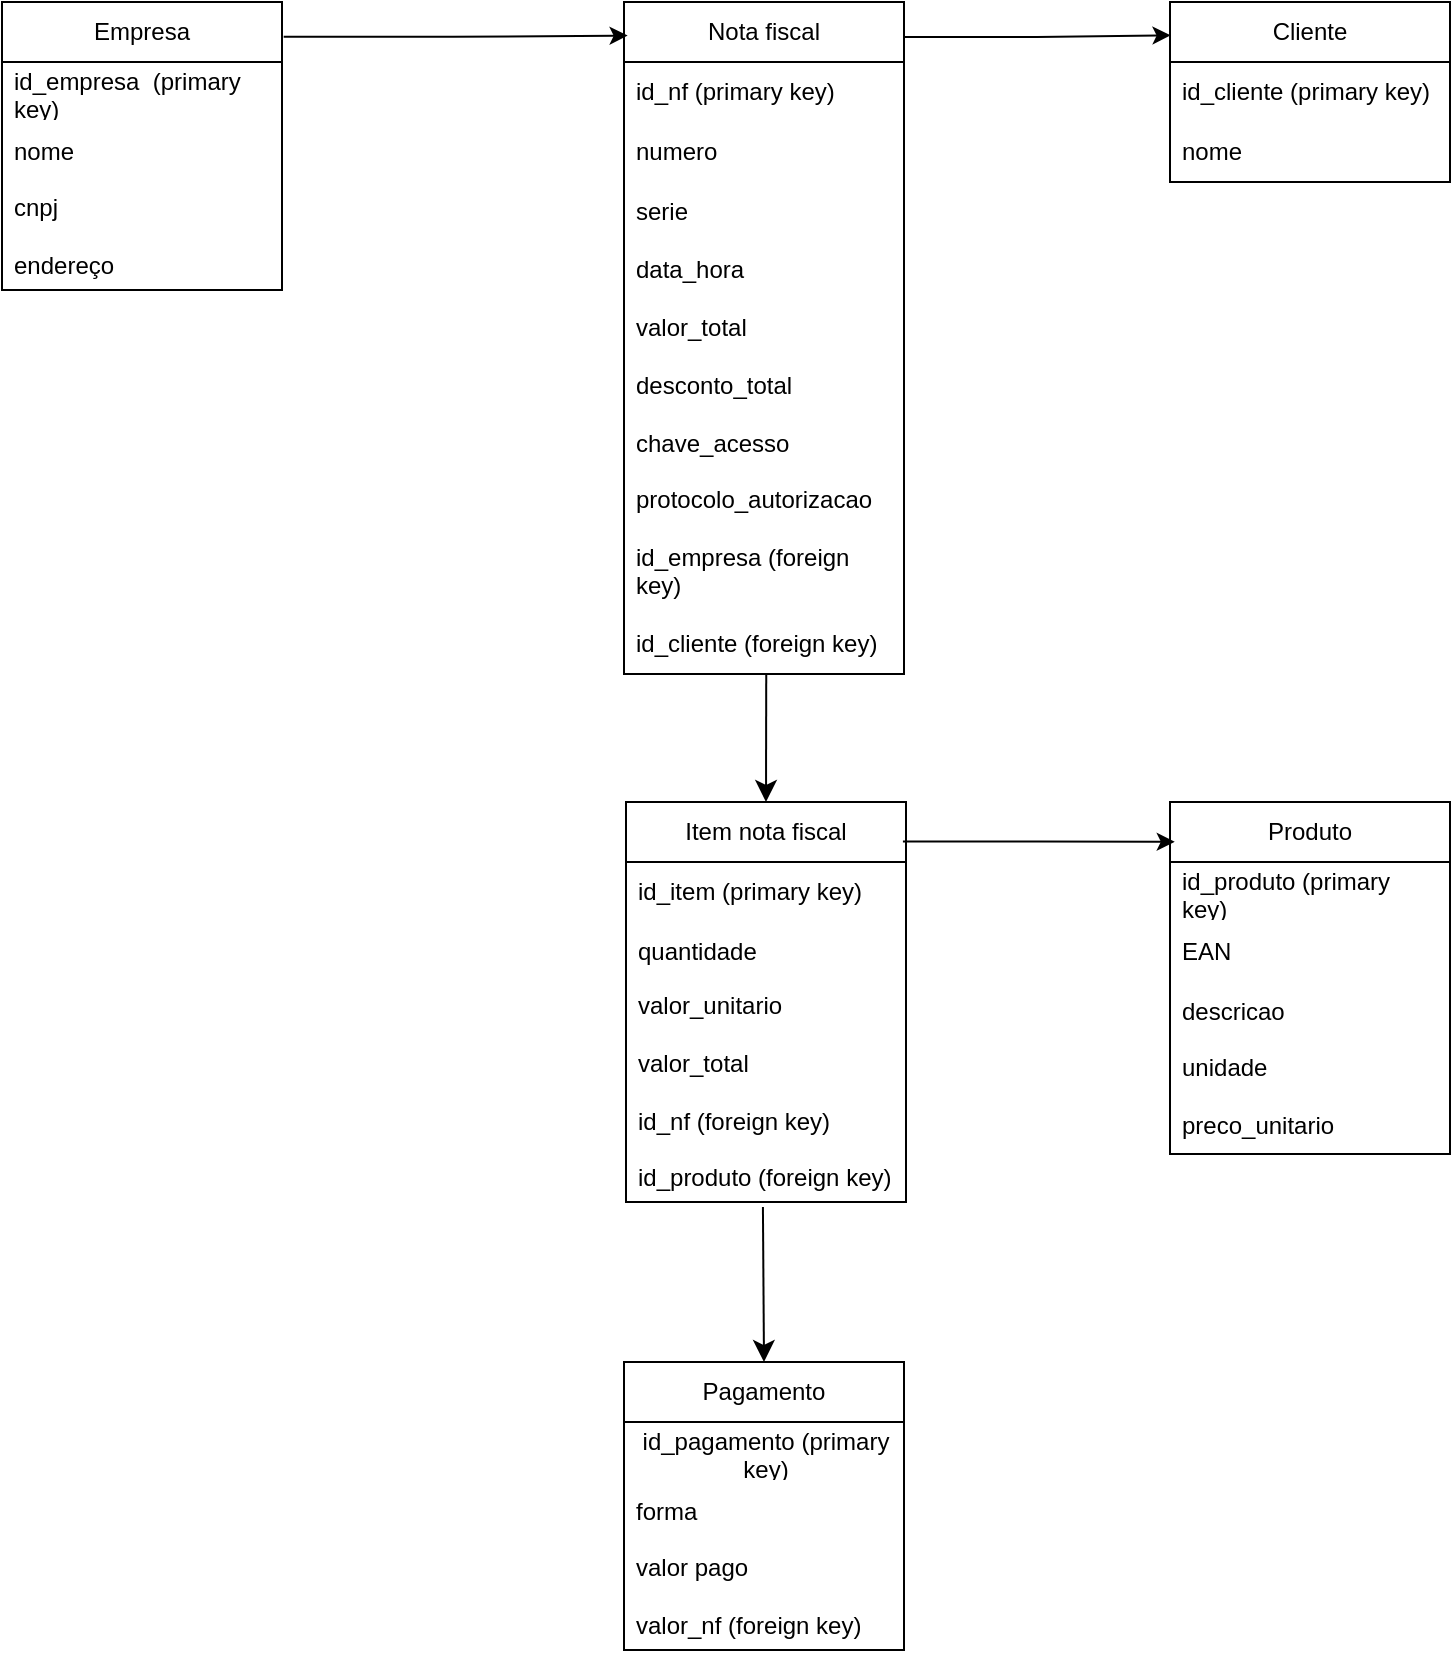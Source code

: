 <mxfile version="28.2.5">
  <diagram name="Página-1" id="Z3wB56JMoCLzM0MEMZHz">
    <mxGraphModel dx="1624" dy="914" grid="1" gridSize="8" guides="1" tooltips="1" connect="1" arrows="1" fold="1" page="1" pageScale="1" pageWidth="827" pageHeight="1169" background="light-dark(#ffffff, #121212)" math="0" shadow="0">
      <root>
        <mxCell id="0" />
        <mxCell id="1" parent="0" />
        <mxCell id="WYG1ytNRW2Qt838FfbV--31" value="Empresa" style="swimlane;fontStyle=0;childLayout=stackLayout;horizontal=1;startSize=30;horizontalStack=0;resizeParent=1;resizeParentMax=0;resizeLast=0;collapsible=1;marginBottom=0;whiteSpace=wrap;html=1;" vertex="1" parent="1">
          <mxGeometry x="32" y="48" width="140" height="144" as="geometry" />
        </mxCell>
        <mxCell id="WYG1ytNRW2Qt838FfbV--32" value="&lt;span style=&quot;text-align: center;&quot;&gt;id_empresa&amp;nbsp; (primary key)&lt;/span&gt;" style="text;strokeColor=none;fillColor=none;align=left;verticalAlign=middle;spacingLeft=4;spacingRight=4;overflow=hidden;points=[[0,0.5],[1,0.5]];portConstraint=eastwest;rotatable=0;whiteSpace=wrap;html=1;" vertex="1" parent="WYG1ytNRW2Qt838FfbV--31">
          <mxGeometry y="30" width="140" height="30" as="geometry" />
        </mxCell>
        <mxCell id="WYG1ytNRW2Qt838FfbV--33" value="nome" style="text;strokeColor=none;fillColor=none;align=left;verticalAlign=middle;spacingLeft=4;spacingRight=4;overflow=hidden;points=[[0,0.5],[1,0.5]];portConstraint=eastwest;rotatable=0;whiteSpace=wrap;html=1;" vertex="1" parent="WYG1ytNRW2Qt838FfbV--31">
          <mxGeometry y="60" width="140" height="30" as="geometry" />
        </mxCell>
        <mxCell id="WYG1ytNRW2Qt838FfbV--34" value="&lt;div&gt;&lt;span style=&quot;background-color: transparent; color: light-dark(rgb(0, 0, 0), rgb(255, 255, 255));&quot;&gt;cnpj&lt;br&gt;&lt;br&gt;&lt;/span&gt;&lt;/div&gt;&lt;div&gt;endereço&lt;/div&gt;" style="text;strokeColor=none;fillColor=none;align=left;verticalAlign=middle;spacingLeft=4;spacingRight=4;overflow=hidden;points=[[0,0.5],[1,0.5]];portConstraint=eastwest;rotatable=0;whiteSpace=wrap;html=1;" vertex="1" parent="WYG1ytNRW2Qt838FfbV--31">
          <mxGeometry y="90" width="140" height="54" as="geometry" />
        </mxCell>
        <mxCell id="WYG1ytNRW2Qt838FfbV--35" value="Nota fiscal" style="swimlane;fontStyle=0;childLayout=stackLayout;horizontal=1;startSize=30;horizontalStack=0;resizeParent=1;resizeParentMax=0;resizeLast=0;collapsible=1;marginBottom=0;whiteSpace=wrap;html=1;" vertex="1" parent="1">
          <mxGeometry x="343" y="48" width="140" height="336" as="geometry" />
        </mxCell>
        <mxCell id="WYG1ytNRW2Qt838FfbV--36" value="&lt;div style=&quot;text-align: center;&quot;&gt;&lt;span style=&quot;background-color: transparent; color: light-dark(rgb(0, 0, 0), rgb(255, 255, 255));&quot;&gt;id_nf (primary key)&lt;/span&gt;&lt;/div&gt;" style="text;strokeColor=none;fillColor=none;align=left;verticalAlign=middle;spacingLeft=4;spacingRight=4;overflow=hidden;points=[[0,0.5],[1,0.5]];portConstraint=eastwest;rotatable=0;whiteSpace=wrap;html=1;" vertex="1" parent="WYG1ytNRW2Qt838FfbV--35">
          <mxGeometry y="30" width="140" height="30" as="geometry" />
        </mxCell>
        <mxCell id="WYG1ytNRW2Qt838FfbV--37" value="numero" style="text;strokeColor=none;fillColor=none;align=left;verticalAlign=middle;spacingLeft=4;spacingRight=4;overflow=hidden;points=[[0,0.5],[1,0.5]];portConstraint=eastwest;rotatable=0;whiteSpace=wrap;html=1;" vertex="1" parent="WYG1ytNRW2Qt838FfbV--35">
          <mxGeometry y="60" width="140" height="30" as="geometry" />
        </mxCell>
        <mxCell id="WYG1ytNRW2Qt838FfbV--38" value="serie&lt;br&gt;&lt;br&gt;data_hora&lt;br&gt;&lt;br&gt;valor_total&lt;br&gt;&lt;br&gt;desconto_total&lt;br&gt;&lt;br&gt;chave_acesso&lt;br&gt;&lt;br&gt;protocolo_autorizacao&lt;br&gt;&lt;br&gt;id_empresa (foreign key)&lt;br&gt;&lt;br&gt;id_cliente (foreign key)" style="text;strokeColor=none;fillColor=none;align=left;verticalAlign=middle;spacingLeft=4;spacingRight=4;overflow=hidden;points=[[0,0.5],[1,0.5]];portConstraint=eastwest;rotatable=0;whiteSpace=wrap;html=1;" vertex="1" parent="WYG1ytNRW2Qt838FfbV--35">
          <mxGeometry y="90" width="140" height="246" as="geometry" />
        </mxCell>
        <mxCell id="WYG1ytNRW2Qt838FfbV--40" value="Cliente" style="swimlane;fontStyle=0;childLayout=stackLayout;horizontal=1;startSize=30;horizontalStack=0;resizeParent=1;resizeParentMax=0;resizeLast=0;collapsible=1;marginBottom=0;whiteSpace=wrap;html=1;" vertex="1" parent="1">
          <mxGeometry x="616" y="48" width="140" height="90" as="geometry" />
        </mxCell>
        <mxCell id="WYG1ytNRW2Qt838FfbV--41" value="id_cliente (primary key)" style="text;strokeColor=none;fillColor=none;align=left;verticalAlign=middle;spacingLeft=4;spacingRight=4;overflow=hidden;points=[[0,0.5],[1,0.5]];portConstraint=eastwest;rotatable=0;whiteSpace=wrap;html=1;" vertex="1" parent="WYG1ytNRW2Qt838FfbV--40">
          <mxGeometry y="30" width="140" height="30" as="geometry" />
        </mxCell>
        <mxCell id="WYG1ytNRW2Qt838FfbV--42" value="nome&amp;nbsp;" style="text;strokeColor=none;fillColor=none;align=left;verticalAlign=middle;spacingLeft=4;spacingRight=4;overflow=hidden;points=[[0,0.5],[1,0.5]];portConstraint=eastwest;rotatable=0;whiteSpace=wrap;html=1;" vertex="1" parent="WYG1ytNRW2Qt838FfbV--40">
          <mxGeometry y="60" width="140" height="30" as="geometry" />
        </mxCell>
        <mxCell id="WYG1ytNRW2Qt838FfbV--44" style="edgeStyle=orthogonalEdgeStyle;rounded=0;orthogonalLoop=1;jettySize=auto;html=1;entryX=0.013;entryY=0.05;entryDx=0;entryDy=0;entryPerimeter=0;exitX=1.006;exitY=0.121;exitDx=0;exitDy=0;exitPerimeter=0;" edge="1" parent="1" source="WYG1ytNRW2Qt838FfbV--31" target="WYG1ytNRW2Qt838FfbV--35">
          <mxGeometry relative="1" as="geometry" />
        </mxCell>
        <mxCell id="WYG1ytNRW2Qt838FfbV--45" style="edgeStyle=orthogonalEdgeStyle;rounded=0;orthogonalLoop=1;jettySize=auto;html=1;entryX=0.002;entryY=0.185;entryDx=0;entryDy=0;entryPerimeter=0;exitX=0.998;exitY=0.052;exitDx=0;exitDy=0;exitPerimeter=0;" edge="1" parent="1" source="WYG1ytNRW2Qt838FfbV--35" target="WYG1ytNRW2Qt838FfbV--40">
          <mxGeometry relative="1" as="geometry" />
        </mxCell>
        <mxCell id="WYG1ytNRW2Qt838FfbV--47" value="Produto" style="swimlane;fontStyle=0;childLayout=stackLayout;horizontal=1;startSize=30;horizontalStack=0;resizeParent=1;resizeParentMax=0;resizeLast=0;collapsible=1;marginBottom=0;whiteSpace=wrap;html=1;" vertex="1" parent="1">
          <mxGeometry x="616" y="448" width="140" height="176" as="geometry" />
        </mxCell>
        <mxCell id="WYG1ytNRW2Qt838FfbV--48" value="id_produto (primary key)" style="text;strokeColor=none;fillColor=none;align=left;verticalAlign=middle;spacingLeft=4;spacingRight=4;overflow=hidden;points=[[0,0.5],[1,0.5]];portConstraint=eastwest;rotatable=0;whiteSpace=wrap;html=1;" vertex="1" parent="WYG1ytNRW2Qt838FfbV--47">
          <mxGeometry y="30" width="140" height="30" as="geometry" />
        </mxCell>
        <mxCell id="WYG1ytNRW2Qt838FfbV--49" value="EAN" style="text;strokeColor=none;fillColor=none;align=left;verticalAlign=middle;spacingLeft=4;spacingRight=4;overflow=hidden;points=[[0,0.5],[1,0.5]];portConstraint=eastwest;rotatable=0;whiteSpace=wrap;html=1;" vertex="1" parent="WYG1ytNRW2Qt838FfbV--47">
          <mxGeometry y="60" width="140" height="30" as="geometry" />
        </mxCell>
        <mxCell id="WYG1ytNRW2Qt838FfbV--50" value="descricao&lt;br&gt;&lt;br&gt;unidade&lt;br&gt;&lt;br&gt;preco_unitario" style="text;strokeColor=none;fillColor=none;align=left;verticalAlign=middle;spacingLeft=4;spacingRight=4;overflow=hidden;points=[[0,0.5],[1,0.5]];portConstraint=eastwest;rotatable=0;whiteSpace=wrap;html=1;" vertex="1" parent="WYG1ytNRW2Qt838FfbV--47">
          <mxGeometry y="90" width="140" height="86" as="geometry" />
        </mxCell>
        <mxCell id="WYG1ytNRW2Qt838FfbV--64" value="Item nota fiscal" style="swimlane;fontStyle=0;childLayout=stackLayout;horizontal=1;startSize=30;horizontalStack=0;resizeParent=1;resizeParentMax=0;resizeLast=0;collapsible=1;marginBottom=0;whiteSpace=wrap;html=1;" vertex="1" parent="1">
          <mxGeometry x="344" y="448" width="140" height="200" as="geometry" />
        </mxCell>
        <mxCell id="WYG1ytNRW2Qt838FfbV--65" value="id_item (primary key)" style="text;strokeColor=none;fillColor=none;align=left;verticalAlign=middle;spacingLeft=4;spacingRight=4;overflow=hidden;points=[[0,0.5],[1,0.5]];portConstraint=eastwest;rotatable=0;whiteSpace=wrap;html=1;" vertex="1" parent="WYG1ytNRW2Qt838FfbV--64">
          <mxGeometry y="30" width="140" height="30" as="geometry" />
        </mxCell>
        <mxCell id="WYG1ytNRW2Qt838FfbV--66" value="quantidade" style="text;strokeColor=none;fillColor=none;align=left;verticalAlign=middle;spacingLeft=4;spacingRight=4;overflow=hidden;points=[[0,0.5],[1,0.5]];portConstraint=eastwest;rotatable=0;whiteSpace=wrap;html=1;" vertex="1" parent="WYG1ytNRW2Qt838FfbV--64">
          <mxGeometry y="60" width="140" height="30" as="geometry" />
        </mxCell>
        <mxCell id="WYG1ytNRW2Qt838FfbV--67" value="valor_unitario&amp;nbsp;&lt;br&gt;&lt;br&gt;valor_total&lt;br&gt;&lt;br&gt;id_nf (foreign key)&lt;br&gt;&lt;br&gt;id_produto (foreign key)" style="text;strokeColor=none;fillColor=none;align=left;verticalAlign=middle;spacingLeft=4;spacingRight=4;overflow=hidden;points=[[0,0.5],[1,0.5]];portConstraint=eastwest;rotatable=0;whiteSpace=wrap;html=1;" vertex="1" parent="WYG1ytNRW2Qt838FfbV--64">
          <mxGeometry y="90" width="140" height="110" as="geometry" />
        </mxCell>
        <mxCell id="WYG1ytNRW2Qt838FfbV--69" value="Pagamento" style="swimlane;fontStyle=0;childLayout=stackLayout;horizontal=1;startSize=30;horizontalStack=0;resizeParent=1;resizeParentMax=0;resizeLast=0;collapsible=1;marginBottom=0;whiteSpace=wrap;html=1;" vertex="1" parent="1">
          <mxGeometry x="343" y="728" width="140" height="144" as="geometry" />
        </mxCell>
        <mxCell id="WYG1ytNRW2Qt838FfbV--70" value="&lt;div style=&quot;text-align: center;&quot;&gt;&lt;span style=&quot;background-color: transparent; color: light-dark(rgb(0, 0, 0), rgb(255, 255, 255));&quot;&gt;id_pagamento (primary key)&lt;/span&gt;&lt;/div&gt;" style="text;strokeColor=none;fillColor=none;align=left;verticalAlign=middle;spacingLeft=4;spacingRight=4;overflow=hidden;points=[[0,0.5],[1,0.5]];portConstraint=eastwest;rotatable=0;whiteSpace=wrap;html=1;" vertex="1" parent="WYG1ytNRW2Qt838FfbV--69">
          <mxGeometry y="30" width="140" height="30" as="geometry" />
        </mxCell>
        <mxCell id="WYG1ytNRW2Qt838FfbV--71" value="forma" style="text;strokeColor=none;fillColor=none;align=left;verticalAlign=middle;spacingLeft=4;spacingRight=4;overflow=hidden;points=[[0,0.5],[1,0.5]];portConstraint=eastwest;rotatable=0;whiteSpace=wrap;html=1;" vertex="1" parent="WYG1ytNRW2Qt838FfbV--69">
          <mxGeometry y="60" width="140" height="30" as="geometry" />
        </mxCell>
        <mxCell id="WYG1ytNRW2Qt838FfbV--72" value="valor pago&amp;nbsp;&lt;br&gt;&lt;br&gt;valor_nf (foreign key)" style="text;strokeColor=none;fillColor=none;align=left;verticalAlign=middle;spacingLeft=4;spacingRight=4;overflow=hidden;points=[[0,0.5],[1,0.5]];portConstraint=eastwest;rotatable=0;whiteSpace=wrap;html=1;" vertex="1" parent="WYG1ytNRW2Qt838FfbV--69">
          <mxGeometry y="90" width="140" height="54" as="geometry" />
        </mxCell>
        <mxCell id="WYG1ytNRW2Qt838FfbV--78" style="edgeStyle=orthogonalEdgeStyle;rounded=0;orthogonalLoop=1;jettySize=auto;html=1;entryX=0.017;entryY=0.113;entryDx=0;entryDy=0;entryPerimeter=0;exitX=0.989;exitY=0.099;exitDx=0;exitDy=0;exitPerimeter=0;" edge="1" parent="1" source="WYG1ytNRW2Qt838FfbV--64" target="WYG1ytNRW2Qt838FfbV--47">
          <mxGeometry relative="1" as="geometry" />
        </mxCell>
        <mxCell id="WYG1ytNRW2Qt838FfbV--80" value="" style="edgeStyle=segmentEdgeStyle;endArrow=classic;html=1;curved=0;rounded=0;endSize=8;startSize=8;entryX=0.5;entryY=0;entryDx=0;entryDy=0;exitX=0.508;exitY=0.999;exitDx=0;exitDy=0;exitPerimeter=0;" edge="1" parent="1" source="WYG1ytNRW2Qt838FfbV--38" target="WYG1ytNRW2Qt838FfbV--64">
          <mxGeometry width="50" height="50" relative="1" as="geometry">
            <mxPoint x="512" y="410" as="sourcePoint" />
            <mxPoint x="562" y="360" as="targetPoint" />
          </mxGeometry>
        </mxCell>
        <mxCell id="WYG1ytNRW2Qt838FfbV--83" value="" style="edgeStyle=segmentEdgeStyle;endArrow=classic;html=1;curved=0;rounded=0;endSize=8;startSize=8;entryX=0.5;entryY=0;entryDx=0;entryDy=0;exitX=0.489;exitY=1.023;exitDx=0;exitDy=0;exitPerimeter=0;" edge="1" parent="1" source="WYG1ytNRW2Qt838FfbV--67" target="WYG1ytNRW2Qt838FfbV--69">
          <mxGeometry width="50" height="50" relative="1" as="geometry">
            <mxPoint x="412.76" y="664" as="sourcePoint" />
            <mxPoint x="412.76" y="728" as="targetPoint" />
          </mxGeometry>
        </mxCell>
      </root>
    </mxGraphModel>
  </diagram>
</mxfile>
